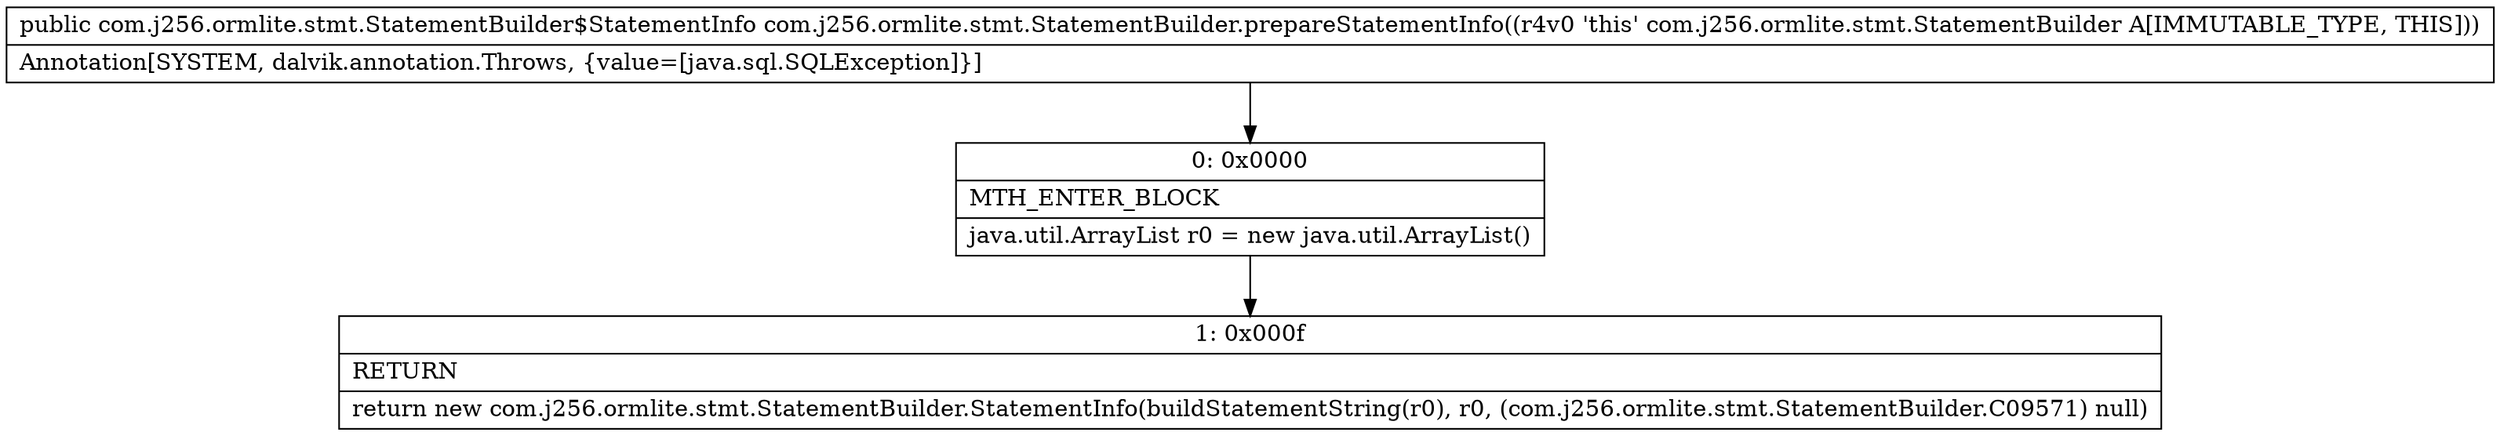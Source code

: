 digraph "CFG forcom.j256.ormlite.stmt.StatementBuilder.prepareStatementInfo()Lcom\/j256\/ormlite\/stmt\/StatementBuilder$StatementInfo;" {
Node_0 [shape=record,label="{0\:\ 0x0000|MTH_ENTER_BLOCK\l|java.util.ArrayList r0 = new java.util.ArrayList()\l}"];
Node_1 [shape=record,label="{1\:\ 0x000f|RETURN\l|return new com.j256.ormlite.stmt.StatementBuilder.StatementInfo(buildStatementString(r0), r0, (com.j256.ormlite.stmt.StatementBuilder.C09571) null)\l}"];
MethodNode[shape=record,label="{public com.j256.ormlite.stmt.StatementBuilder$StatementInfo com.j256.ormlite.stmt.StatementBuilder.prepareStatementInfo((r4v0 'this' com.j256.ormlite.stmt.StatementBuilder A[IMMUTABLE_TYPE, THIS]))  | Annotation[SYSTEM, dalvik.annotation.Throws, \{value=[java.sql.SQLException]\}]\l}"];
MethodNode -> Node_0;
Node_0 -> Node_1;
}

